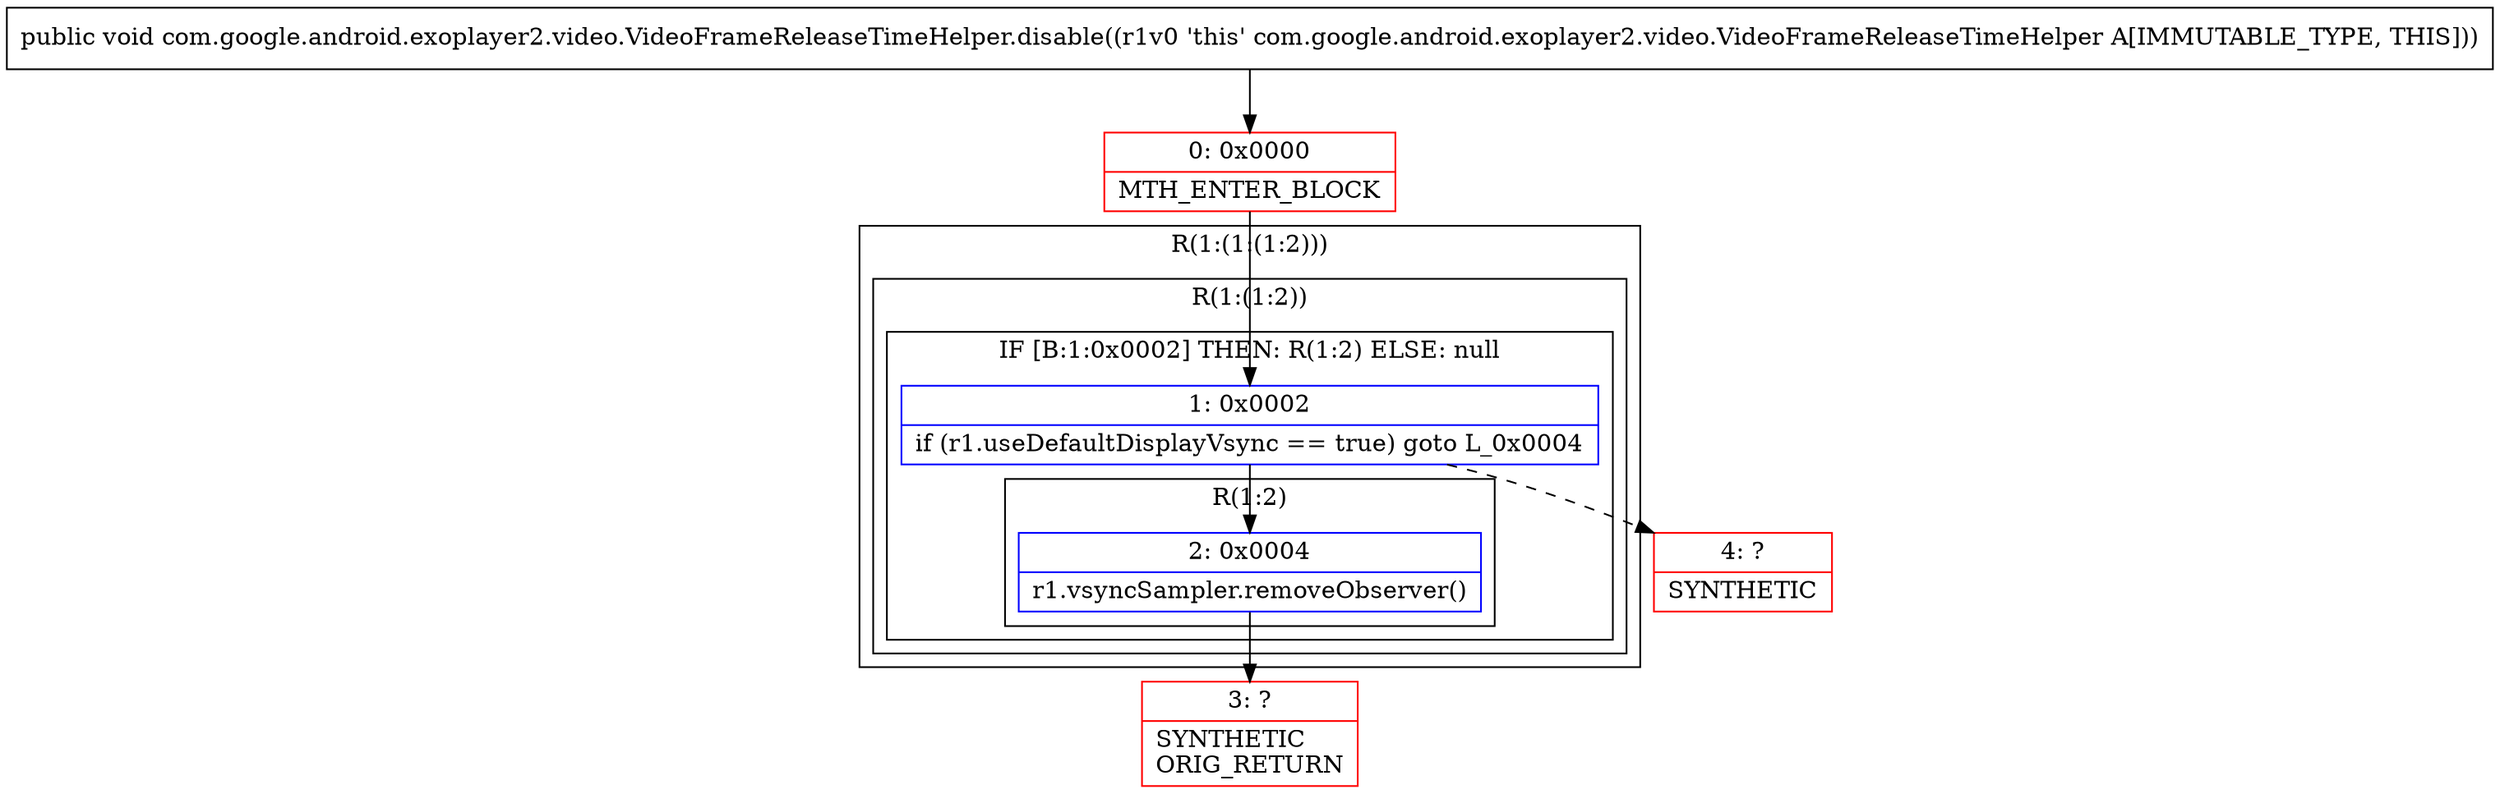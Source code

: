 digraph "CFG forcom.google.android.exoplayer2.video.VideoFrameReleaseTimeHelper.disable()V" {
subgraph cluster_Region_2033747027 {
label = "R(1:(1:(1:2)))";
node [shape=record,color=blue];
subgraph cluster_Region_964310258 {
label = "R(1:(1:2))";
node [shape=record,color=blue];
subgraph cluster_IfRegion_910983532 {
label = "IF [B:1:0x0002] THEN: R(1:2) ELSE: null";
node [shape=record,color=blue];
Node_1 [shape=record,label="{1\:\ 0x0002|if (r1.useDefaultDisplayVsync == true) goto L_0x0004\l}"];
subgraph cluster_Region_212765465 {
label = "R(1:2)";
node [shape=record,color=blue];
Node_2 [shape=record,label="{2\:\ 0x0004|r1.vsyncSampler.removeObserver()\l}"];
}
}
}
}
Node_0 [shape=record,color=red,label="{0\:\ 0x0000|MTH_ENTER_BLOCK\l}"];
Node_3 [shape=record,color=red,label="{3\:\ ?|SYNTHETIC\lORIG_RETURN\l}"];
Node_4 [shape=record,color=red,label="{4\:\ ?|SYNTHETIC\l}"];
MethodNode[shape=record,label="{public void com.google.android.exoplayer2.video.VideoFrameReleaseTimeHelper.disable((r1v0 'this' com.google.android.exoplayer2.video.VideoFrameReleaseTimeHelper A[IMMUTABLE_TYPE, THIS])) }"];
MethodNode -> Node_0;
Node_1 -> Node_2;
Node_1 -> Node_4[style=dashed];
Node_2 -> Node_3;
Node_0 -> Node_1;
}

